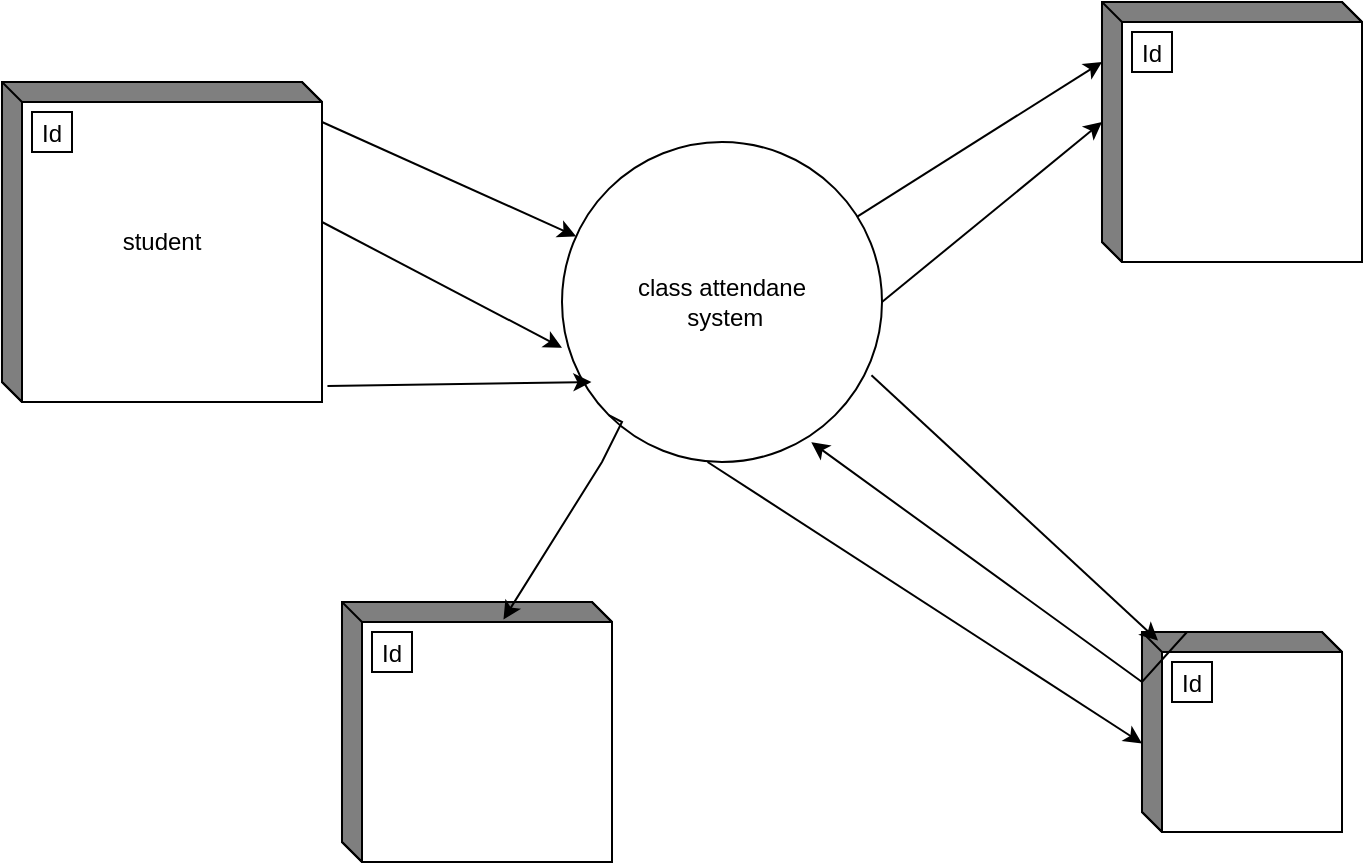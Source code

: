<mxfile version="24.7.8" pages="5">
  <diagram name="Page-1" id="pJBkoXdTFOhtH16p74Ev">
    <mxGraphModel dx="794" dy="412" grid="1" gridSize="10" guides="1" tooltips="1" connect="1" arrows="1" fold="1" page="1" pageScale="1" pageWidth="850" pageHeight="1100" math="0" shadow="0">
      <root>
        <mxCell id="0" />
        <mxCell id="1" parent="0" />
        <mxCell id="c3v0vQIYO7hox_8xZRQQ-1" value="student" style="html=1;dashed=0;whiteSpace=wrap;shape=mxgraph.dfd.externalEntity" vertex="1" parent="1">
          <mxGeometry x="30" y="130" width="160" height="160" as="geometry" />
        </mxCell>
        <mxCell id="c3v0vQIYO7hox_8xZRQQ-2" value="Id" style="autosize=1;part=1;resizable=0;strokeColor=inherit;fillColor=inherit;gradientColor=inherit;" vertex="1" parent="c3v0vQIYO7hox_8xZRQQ-1">
          <mxGeometry width="20" height="20" relative="1" as="geometry">
            <mxPoint x="15" y="15" as="offset" />
          </mxGeometry>
        </mxCell>
        <mxCell id="c3v0vQIYO7hox_8xZRQQ-3" value="" style="html=1;dashed=0;whiteSpace=wrap;shape=mxgraph.dfd.externalEntity" vertex="1" parent="1">
          <mxGeometry x="580" y="90" width="130" height="130" as="geometry" />
        </mxCell>
        <mxCell id="c3v0vQIYO7hox_8xZRQQ-4" value="Id" style="autosize=1;part=1;resizable=0;strokeColor=inherit;fillColor=inherit;gradientColor=inherit;" vertex="1" parent="c3v0vQIYO7hox_8xZRQQ-3">
          <mxGeometry width="20" height="20" relative="1" as="geometry">
            <mxPoint x="15" y="15" as="offset" />
          </mxGeometry>
        </mxCell>
        <mxCell id="c3v0vQIYO7hox_8xZRQQ-5" value="" style="html=1;dashed=0;whiteSpace=wrap;shape=mxgraph.dfd.externalEntity" vertex="1" parent="1">
          <mxGeometry x="200" y="390" width="135" height="130" as="geometry" />
        </mxCell>
        <mxCell id="c3v0vQIYO7hox_8xZRQQ-6" value="Id" style="autosize=1;part=1;resizable=0;strokeColor=inherit;fillColor=inherit;gradientColor=inherit;" vertex="1" parent="c3v0vQIYO7hox_8xZRQQ-5">
          <mxGeometry width="20" height="20" relative="1" as="geometry">
            <mxPoint x="15" y="15" as="offset" />
          </mxGeometry>
        </mxCell>
        <mxCell id="c3v0vQIYO7hox_8xZRQQ-7" value="class attendane&lt;div&gt;&amp;nbsp;system&lt;/div&gt;" style="shape=ellipse;html=1;dashed=0;whiteSpace=wrap;aspect=fixed;perimeter=ellipsePerimeter;" vertex="1" parent="1">
          <mxGeometry x="310" y="160" width="160" height="160" as="geometry" />
        </mxCell>
        <mxCell id="c3v0vQIYO7hox_8xZRQQ-9" value="" style="edgeStyle=none;orthogonalLoop=1;jettySize=auto;html=1;rounded=0;" edge="1" parent="1" target="c3v0vQIYO7hox_8xZRQQ-7">
          <mxGeometry width="100" relative="1" as="geometry">
            <mxPoint x="190" y="150" as="sourcePoint" />
            <mxPoint x="317.6" y="189.28" as="targetPoint" />
          </mxGeometry>
        </mxCell>
        <mxCell id="c3v0vQIYO7hox_8xZRQQ-11" value="" style="edgeStyle=none;orthogonalLoop=1;jettySize=auto;html=1;rounded=0;entryX=0;entryY=0.643;entryDx=0;entryDy=0;entryPerimeter=0;" edge="1" parent="1" target="c3v0vQIYO7hox_8xZRQQ-7">
          <mxGeometry width="100" relative="1" as="geometry">
            <mxPoint x="190" y="200" as="sourcePoint" />
            <mxPoint x="290" y="200" as="targetPoint" />
          </mxGeometry>
        </mxCell>
        <mxCell id="c3v0vQIYO7hox_8xZRQQ-23" value="" style="endArrow=classic;html=1;rounded=0;entryX=0;entryY=0;entryDx=0;entryDy=30;entryPerimeter=0;" edge="1" parent="1" source="c3v0vQIYO7hox_8xZRQQ-7" target="c3v0vQIYO7hox_8xZRQQ-3">
          <mxGeometry width="50" height="50" relative="1" as="geometry">
            <mxPoint x="490" y="190" as="sourcePoint" />
            <mxPoint x="540" y="140" as="targetPoint" />
          </mxGeometry>
        </mxCell>
        <mxCell id="c3v0vQIYO7hox_8xZRQQ-27" value="" style="edgeStyle=none;orthogonalLoop=1;jettySize=auto;html=1;rounded=0;exitX=1.017;exitY=0.95;exitDx=0;exitDy=0;exitPerimeter=0;entryX=0.092;entryY=0.75;entryDx=0;entryDy=0;entryPerimeter=0;" edge="1" parent="1" source="c3v0vQIYO7hox_8xZRQQ-1" target="c3v0vQIYO7hox_8xZRQQ-7">
          <mxGeometry width="100" relative="1" as="geometry">
            <mxPoint x="250" y="280" as="sourcePoint" />
            <mxPoint x="300" y="290" as="targetPoint" />
            <Array as="points" />
          </mxGeometry>
        </mxCell>
        <mxCell id="c3v0vQIYO7hox_8xZRQQ-28" value="" style="edgeStyle=none;orthogonalLoop=1;jettySize=auto;html=1;rounded=0;entryX=0.598;entryY=0.067;entryDx=0;entryDy=0;entryPerimeter=0;exitX=0;exitY=1;exitDx=0;exitDy=0;" edge="1" parent="1" source="c3v0vQIYO7hox_8xZRQQ-7" target="c3v0vQIYO7hox_8xZRQQ-5">
          <mxGeometry width="100" relative="1" as="geometry">
            <mxPoint x="320" y="320" as="sourcePoint" />
            <mxPoint x="335" y="380" as="targetPoint" />
            <Array as="points">
              <mxPoint x="340" y="300" />
              <mxPoint x="330" y="320" />
            </Array>
          </mxGeometry>
        </mxCell>
        <mxCell id="c3v0vQIYO7hox_8xZRQQ-33" style="edgeStyle=orthogonalEdgeStyle;rounded=0;orthogonalLoop=1;jettySize=auto;html=1;exitX=0;exitY=0;exitDx=0;exitDy=45;exitPerimeter=0;entryX=0;entryY=0;entryDx=0;entryDy=45;entryPerimeter=0;" edge="1" parent="1" source="c3v0vQIYO7hox_8xZRQQ-29" target="c3v0vQIYO7hox_8xZRQQ-29">
          <mxGeometry relative="1" as="geometry">
            <mxPoint x="570" y="460" as="targetPoint" />
          </mxGeometry>
        </mxCell>
        <mxCell id="c3v0vQIYO7hox_8xZRQQ-29" value="" style="html=1;dashed=0;whiteSpace=wrap;shape=mxgraph.dfd.externalEntity" vertex="1" parent="1">
          <mxGeometry x="600" y="405" width="100" height="100" as="geometry" />
        </mxCell>
        <mxCell id="c3v0vQIYO7hox_8xZRQQ-30" value="Id" style="autosize=1;part=1;resizable=0;strokeColor=inherit;fillColor=inherit;gradientColor=inherit;" vertex="1" parent="c3v0vQIYO7hox_8xZRQQ-29">
          <mxGeometry width="20" height="20" relative="1" as="geometry">
            <mxPoint x="15" y="15" as="offset" />
          </mxGeometry>
        </mxCell>
        <mxCell id="c3v0vQIYO7hox_8xZRQQ-31" value="" style="edgeStyle=none;orthogonalLoop=1;jettySize=auto;html=1;rounded=0;entryX=0;entryY=0.557;entryDx=0;entryDy=0;entryPerimeter=0;exitX=0.563;exitY=1;exitDx=0;exitDy=0;exitPerimeter=0;" edge="1" parent="1" target="c3v0vQIYO7hox_8xZRQQ-29">
          <mxGeometry width="100" relative="1" as="geometry">
            <mxPoint x="382.78" y="320" as="sourcePoint" />
            <mxPoint x="580" y="435.3" as="targetPoint" />
            <Array as="points" />
          </mxGeometry>
        </mxCell>
        <mxCell id="c3v0vQIYO7hox_8xZRQQ-32" value="" style="edgeStyle=none;orthogonalLoop=1;jettySize=auto;html=1;rounded=0;exitX=0;exitY=0;exitDx=22.5;exitDy=0;exitPerimeter=0;entryX=0.779;entryY=0.938;entryDx=0;entryDy=0;entryPerimeter=0;" edge="1" parent="1" source="c3v0vQIYO7hox_8xZRQQ-29" target="c3v0vQIYO7hox_8xZRQQ-7">
          <mxGeometry width="100" relative="1" as="geometry">
            <mxPoint x="480" y="310" as="sourcePoint" />
            <mxPoint x="450" y="300" as="targetPoint" />
            <Array as="points">
              <mxPoint x="600" y="430" />
            </Array>
          </mxGeometry>
        </mxCell>
        <mxCell id="c3v0vQIYO7hox_8xZRQQ-34" value="" style="edgeStyle=none;orthogonalLoop=1;jettySize=auto;html=1;rounded=0;entryX=0.08;entryY=0.043;entryDx=0;entryDy=0;entryPerimeter=0;exitX=0.967;exitY=0.729;exitDx=0;exitDy=0;exitPerimeter=0;" edge="1" parent="1" source="c3v0vQIYO7hox_8xZRQQ-7" target="c3v0vQIYO7hox_8xZRQQ-29">
          <mxGeometry width="100" relative="1" as="geometry">
            <mxPoint x="450" y="300" as="sourcePoint" />
            <mxPoint x="610" y="390" as="targetPoint" />
            <Array as="points" />
          </mxGeometry>
        </mxCell>
        <mxCell id="c3v0vQIYO7hox_8xZRQQ-35" value="" style="edgeStyle=none;orthogonalLoop=1;jettySize=auto;html=1;rounded=0;entryX=0;entryY=0;entryDx=0;entryDy=60;entryPerimeter=0;exitX=1;exitY=0.5;exitDx=0;exitDy=0;" edge="1" parent="1" source="c3v0vQIYO7hox_8xZRQQ-7" target="c3v0vQIYO7hox_8xZRQQ-3">
          <mxGeometry width="100" relative="1" as="geometry">
            <mxPoint x="460" y="240" as="sourcePoint" />
            <mxPoint x="560" y="240" as="targetPoint" />
            <Array as="points" />
          </mxGeometry>
        </mxCell>
      </root>
    </mxGraphModel>
  </diagram>
  <diagram id="n6_ZS1T8sTxES8BpvvKo" name="Page-2">
    <mxGraphModel dx="780" dy="496" grid="1" gridSize="10" guides="1" tooltips="1" connect="1" arrows="1" fold="1" page="1" pageScale="1" pageWidth="850" pageHeight="1100" math="0" shadow="0">
      <root>
        <mxCell id="0" />
        <mxCell id="1" parent="0" />
        <mxCell id="u86Ji7la5Kk1OratZrSF-1" value="3&lt;div&gt;record&amp;nbsp;&lt;/div&gt;&lt;div&gt;attendance&lt;/div&gt;" style="shape=ellipse;html=1;dashed=0;whiteSpace=wrap;aspect=fixed;perimeter=ellipsePerimeter;" parent="1" vertex="1">
          <mxGeometry x="100" y="390" width="90" height="90" as="geometry" />
        </mxCell>
        <mxCell id="u86Ji7la5Kk1OratZrSF-2" value="&amp;nbsp;1&lt;div&gt;login&amp;nbsp;&lt;/div&gt;" style="shape=ellipse;html=1;dashed=0;whiteSpace=wrap;perimeter=ellipsePerimeter;" parent="1" vertex="1">
          <mxGeometry x="200" y="80" width="90" height="90" as="geometry" />
        </mxCell>
        <mxCell id="u86Ji7la5Kk1OratZrSF-3" value="student" style="html=1;dashed=0;whiteSpace=wrap;shape=mxgraph.dfd.externalEntity" parent="1" vertex="1">
          <mxGeometry x="50" y="225" width="100" height="100" as="geometry" />
        </mxCell>
        <mxCell id="u86Ji7la5Kk1OratZrSF-4" value="Id" style="autosize=1;part=1;resizable=0;strokeColor=inherit;fillColor=inherit;gradientColor=inherit;" parent="u86Ji7la5Kk1OratZrSF-3" vertex="1">
          <mxGeometry width="20" height="20" relative="1" as="geometry">
            <mxPoint x="15" y="15" as="offset" />
          </mxGeometry>
        </mxCell>
        <mxCell id="47HcP8YPh1yr-goLj9kA-14" value="" style="edgeStyle=none;orthogonalLoop=1;jettySize=auto;html=1;rounded=0;entryX=0.222;entryY=0.922;entryDx=0;entryDy=0;entryPerimeter=0;" edge="1" parent="u86Ji7la5Kk1OratZrSF-3">
          <mxGeometry width="100" relative="1" as="geometry">
            <mxPoint x="60" y="0.53" as="sourcePoint" />
            <mxPoint x="159.98" y="-90.0" as="targetPoint" />
            <Array as="points" />
          </mxGeometry>
        </mxCell>
        <mxCell id="u86Ji7la5Kk1OratZrSF-5" value="2&lt;div&gt;submit assigment&lt;/div&gt;" style="shape=ellipse;html=1;dashed=0;whiteSpace=wrap;perimeter=ellipsePerimeter;" parent="1" vertex="1">
          <mxGeometry x="290" y="190" width="90" height="90" as="geometry" />
        </mxCell>
        <mxCell id="u86Ji7la5Kk1OratZrSF-6" value="lecturer" style="html=1;dashed=0;whiteSpace=wrap;shape=mxgraph.dfd.externalEntity" parent="1" vertex="1">
          <mxGeometry x="585" y="115" width="100" height="100" as="geometry" />
        </mxCell>
        <mxCell id="u86Ji7la5Kk1OratZrSF-7" value="Id" style="autosize=1;part=1;resizable=0;strokeColor=inherit;fillColor=inherit;gradientColor=inherit;" parent="u86Ji7la5Kk1OratZrSF-6" vertex="1">
          <mxGeometry width="20" height="20" relative="1" as="geometry">
            <mxPoint x="15" y="15" as="offset" />
          </mxGeometry>
        </mxCell>
        <mxCell id="u86Ji7la5Kk1OratZrSF-8" value="4&lt;div&gt;view&amp;nbsp;&lt;/div&gt;&lt;div&gt;submitted&lt;/div&gt;&lt;div&gt;&lt;br&gt;&lt;/div&gt;" style="shape=ellipse;html=1;dashed=0;whiteSpace=wrap;aspect=fixed;perimeter=ellipsePerimeter;" parent="1" vertex="1">
          <mxGeometry x="440" y="240" width="90" height="90" as="geometry" />
        </mxCell>
        <mxCell id="u86Ji7la5Kk1OratZrSF-9" value="&lt;div&gt;5&lt;/div&gt;&lt;div&gt;verify&lt;/div&gt;&lt;div&gt;attendance&lt;/div&gt;" style="shape=ellipse;html=1;dashed=0;whiteSpace=wrap;perimeter=ellipsePerimeter;" parent="1" vertex="1">
          <mxGeometry x="240" y="470" width="80" height="65" as="geometry" />
        </mxCell>
        <mxCell id="u86Ji7la5Kk1OratZrSF-10" value="6&lt;div&gt;general&lt;/div&gt;&lt;div&gt;deadline&lt;/div&gt;" style="shape=ellipse;html=1;dashed=0;whiteSpace=wrap;aspect=fixed;perimeter=ellipsePerimeter;" parent="1" vertex="1">
          <mxGeometry x="560" y="240" width="70" height="70" as="geometry" />
        </mxCell>
        <mxCell id="u86Ji7la5Kk1OratZrSF-11" value="7&lt;div&gt;view attendance&lt;/div&gt;" style="shape=ellipse;html=1;dashed=0;whiteSpace=wrap;aspect=fixed;perimeter=ellipsePerimeter;" parent="1" vertex="1">
          <mxGeometry x="220" y="280" width="80" height="80" as="geometry" />
        </mxCell>
        <mxCell id="u86Ji7la5Kk1OratZrSF-12" value="administrator" style="html=1;dashed=0;whiteSpace=wrap;shape=mxgraph.dfd.externalEntity" parent="1" vertex="1">
          <mxGeometry x="600" y="550" width="100" height="100" as="geometry" />
        </mxCell>
        <mxCell id="u86Ji7la5Kk1OratZrSF-13" value="Id" style="autosize=1;part=1;resizable=0;strokeColor=inherit;fillColor=inherit;gradientColor=inherit;" parent="u86Ji7la5Kk1OratZrSF-12" vertex="1">
          <mxGeometry width="20" height="20" relative="1" as="geometry">
            <mxPoint x="15" y="15" as="offset" />
          </mxGeometry>
        </mxCell>
        <mxCell id="u86Ji7la5Kk1OratZrSF-14" value="9&lt;div&gt;managing accounts for students and lecturer&lt;/div&gt;" style="shape=ellipse;html=1;dashed=0;whiteSpace=wrap;aspect=fixed;perimeter=ellipsePerimeter;" parent="1" vertex="1">
          <mxGeometry x="330" y="520" width="110" height="110" as="geometry" />
        </mxCell>
        <mxCell id="u86Ji7la5Kk1OratZrSF-15" value="8&lt;div&gt;generate reports&lt;/div&gt;" style="shape=ellipse;html=1;dashed=0;whiteSpace=wrap;perimeter=ellipsePerimeter;" parent="1" vertex="1">
          <mxGeometry x="560" y="370" width="130" height="90" as="geometry" />
        </mxCell>
        <mxCell id="47HcP8YPh1yr-goLj9kA-1" value="" style="edgeStyle=none;orthogonalLoop=1;jettySize=auto;html=1;rounded=0;exitX=0.52;exitY=-0.023;exitDx=0;exitDy=0;exitPerimeter=0;" edge="1" parent="1" source="u86Ji7la5Kk1OratZrSF-12">
          <mxGeometry width="100" relative="1" as="geometry">
            <mxPoint x="647.3" y="534.3" as="sourcePoint" />
            <mxPoint x="640" y="460" as="targetPoint" />
            <Array as="points">
              <mxPoint x="640" y="460" />
            </Array>
          </mxGeometry>
        </mxCell>
        <mxCell id="47HcP8YPh1yr-goLj9kA-2" value="" style="edgeStyle=none;orthogonalLoop=1;jettySize=auto;html=1;rounded=0;entryX=0;entryY=0.523;entryDx=0;entryDy=0;entryPerimeter=0;exitX=1;exitY=0.5;exitDx=0;exitDy=0;" edge="1" parent="1" source="u86Ji7la5Kk1OratZrSF-14" target="u86Ji7la5Kk1OratZrSF-12">
          <mxGeometry width="100" relative="1" as="geometry">
            <mxPoint x="400" y="550" as="sourcePoint" />
            <mxPoint x="500" y="550" as="targetPoint" />
            <Array as="points" />
          </mxGeometry>
        </mxCell>
        <mxCell id="47HcP8YPh1yr-goLj9kA-3" value="" style="edgeStyle=none;orthogonalLoop=1;jettySize=auto;html=1;rounded=0;exitX=0;exitY=0;exitDx=77.5;exitDy=100;exitPerimeter=0;" edge="1" parent="1" source="u86Ji7la5Kk1OratZrSF-3" target="u86Ji7la5Kk1OratZrSF-1">
          <mxGeometry width="100" relative="1" as="geometry">
            <mxPoint x="120" y="370" as="sourcePoint" />
            <mxPoint x="220" y="370" as="targetPoint" />
            <Array as="points" />
          </mxGeometry>
        </mxCell>
        <mxCell id="47HcP8YPh1yr-goLj9kA-4" value="1&amp;nbsp; &amp;nbsp; &amp;nbsp; &amp;nbsp;attendance&amp;nbsp;&lt;div&gt;&amp;nbsp; &amp;nbsp; &amp;nbsp; &amp;nbsp; &amp;nbsp;details&lt;/div&gt;" style="html=1;dashed=0;whiteSpace=wrap;shape=mxgraph.dfd.dataStoreID;align=left;spacingLeft=3;points=[[0,0],[0.5,0],[1,0],[0,0.5],[1,0.5],[0,1],[0.5,1],[1,1]];" vertex="1" parent="1">
          <mxGeometry x="400" y="380" width="100" height="30" as="geometry" />
        </mxCell>
        <mxCell id="47HcP8YPh1yr-goLj9kA-5" value="" style="edgeStyle=none;orthogonalLoop=1;jettySize=auto;html=1;rounded=0;entryX=0;entryY=0.5;entryDx=0;entryDy=0;exitX=1;exitY=0.5;exitDx=0;exitDy=0;" edge="1" parent="1" source="u86Ji7la5Kk1OratZrSF-1" target="u86Ji7la5Kk1OratZrSF-9">
          <mxGeometry width="100" relative="1" as="geometry">
            <mxPoint x="160" y="430" as="sourcePoint" />
            <mxPoint x="260" y="430" as="targetPoint" />
            <Array as="points" />
          </mxGeometry>
        </mxCell>
        <mxCell id="47HcP8YPh1yr-goLj9kA-6" value="" style="edgeStyle=none;orthogonalLoop=1;jettySize=auto;html=1;rounded=0;entryX=0.971;entryY=0.631;entryDx=0;entryDy=0;entryPerimeter=0;exitX=0.263;exitY=1.033;exitDx=0;exitDy=0;exitPerimeter=0;" edge="1" parent="1" source="47HcP8YPh1yr-goLj9kA-4" target="u86Ji7la5Kk1OratZrSF-9">
          <mxGeometry width="100" relative="1" as="geometry">
            <mxPoint x="310" y="410" as="sourcePoint" />
            <mxPoint x="410" y="410" as="targetPoint" />
            <Array as="points" />
          </mxGeometry>
        </mxCell>
        <mxCell id="47HcP8YPh1yr-goLj9kA-7" value="" style="edgeStyle=none;orthogonalLoop=1;jettySize=auto;html=1;rounded=0;entryX=1;entryY=0.5;entryDx=0;entryDy=0;exitX=0.363;exitY=0.078;exitDx=0;exitDy=0;exitPerimeter=0;" edge="1" parent="1" source="47HcP8YPh1yr-goLj9kA-4" target="u86Ji7la5Kk1OratZrSF-11">
          <mxGeometry width="100" relative="1" as="geometry">
            <mxPoint x="400" y="370" as="sourcePoint" />
            <mxPoint x="440" y="370" as="targetPoint" />
            <Array as="points" />
          </mxGeometry>
        </mxCell>
        <mxCell id="47HcP8YPh1yr-goLj9kA-8" value="" style="edgeStyle=none;orthogonalLoop=1;jettySize=auto;html=1;rounded=0;exitX=0.985;exitY=0.389;exitDx=0;exitDy=0;exitPerimeter=0;entryX=0;entryY=0.5;entryDx=0;entryDy=0;" edge="1" parent="1" source="u86Ji7la5Kk1OratZrSF-1" target="47HcP8YPh1yr-goLj9kA-4">
          <mxGeometry width="100" relative="1" as="geometry">
            <mxPoint x="270" y="380" as="sourcePoint" />
            <mxPoint x="370" y="380" as="targetPoint" />
            <Array as="points" />
          </mxGeometry>
        </mxCell>
        <mxCell id="47HcP8YPh1yr-goLj9kA-9" value="" style="edgeStyle=none;orthogonalLoop=1;jettySize=auto;html=1;rounded=0;exitX=0;exitY=0.5;exitDx=0;exitDy=0;" edge="1" parent="1" source="u86Ji7la5Kk1OratZrSF-11">
          <mxGeometry width="100" relative="1" as="geometry">
            <mxPoint x="210" y="300" as="sourcePoint" />
            <mxPoint x="150" y="270" as="targetPoint" />
            <Array as="points">
              <mxPoint x="150" y="270" />
            </Array>
          </mxGeometry>
        </mxCell>
        <mxCell id="47HcP8YPh1yr-goLj9kA-10" value="administrator" style="html=1;dashed=0;whiteSpace=wrap;shape=mxgraph.dfd.externalEntity" vertex="1" parent="1">
          <mxGeometry x="30" y="50" width="100" height="100" as="geometry" />
        </mxCell>
        <mxCell id="47HcP8YPh1yr-goLj9kA-11" value="Id" style="autosize=1;part=1;resizable=0;strokeColor=inherit;fillColor=inherit;gradientColor=inherit;" vertex="1" parent="47HcP8YPh1yr-goLj9kA-10">
          <mxGeometry width="20" height="20" relative="1" as="geometry">
            <mxPoint x="15" y="15" as="offset" />
          </mxGeometry>
        </mxCell>
        <mxCell id="47HcP8YPh1yr-goLj9kA-12" value="" style="edgeStyle=none;orthogonalLoop=1;jettySize=auto;html=1;rounded=0;entryX=0.015;entryY=0.581;entryDx=0;entryDy=0;entryPerimeter=0;exitX=0;exitY=0;exitDx=100;exitDy=55;exitPerimeter=0;" edge="1" parent="1" source="47HcP8YPh1yr-goLj9kA-10" target="u86Ji7la5Kk1OratZrSF-2">
          <mxGeometry width="100" relative="1" as="geometry">
            <mxPoint x="90" y="120" as="sourcePoint" />
            <mxPoint x="190" y="120" as="targetPoint" />
            <Array as="points" />
          </mxGeometry>
        </mxCell>
        <mxCell id="47HcP8YPh1yr-goLj9kA-16" value="" style="edgeStyle=none;orthogonalLoop=1;jettySize=auto;html=1;rounded=0;entryX=0.963;entryY=0.33;entryDx=0;entryDy=0;entryPerimeter=0;exitX=-0.007;exitY=0.083;exitDx=0;exitDy=0;exitPerimeter=0;" edge="1" parent="1" source="u86Ji7la5Kk1OratZrSF-6" target="u86Ji7la5Kk1OratZrSF-2">
          <mxGeometry width="100" relative="1" as="geometry">
            <mxPoint x="480" y="30" as="sourcePoint" />
            <mxPoint x="580" y="30" as="targetPoint" />
            <Array as="points" />
          </mxGeometry>
        </mxCell>
        <mxCell id="47HcP8YPh1yr-goLj9kA-19" value="10&lt;div&gt;manage&lt;/div&gt;&lt;div&gt;accounts&lt;/div&gt;" style="shape=ellipse;html=1;dashed=0;whiteSpace=wrap;aspect=fixed;perimeter=ellipsePerimeter;" vertex="1" parent="1">
          <mxGeometry x="290" width="80" height="80" as="geometry" />
        </mxCell>
        <mxCell id="47HcP8YPh1yr-goLj9kA-20" value="" style="edgeStyle=none;orthogonalLoop=1;jettySize=auto;html=1;rounded=0;exitX=1;exitY=0;exitDx=0;exitDy=0;" edge="1" parent="1" source="u86Ji7la5Kk1OratZrSF-8">
          <mxGeometry width="100" relative="1" as="geometry">
            <mxPoint x="500" y="220" as="sourcePoint" />
            <mxPoint x="585" y="200" as="targetPoint" />
            <Array as="points" />
          </mxGeometry>
        </mxCell>
        <mxCell id="47HcP8YPh1yr-goLj9kA-21" value="" style="edgeStyle=none;orthogonalLoop=1;jettySize=auto;html=1;rounded=0;entryX=0;entryY=0.5;entryDx=0;entryDy=0;exitX=0;exitY=0;exitDx=100;exitDy=32.5;exitPerimeter=0;" edge="1" parent="1" source="u86Ji7la5Kk1OratZrSF-3" target="u86Ji7la5Kk1OratZrSF-5">
          <mxGeometry width="100" relative="1" as="geometry">
            <mxPoint x="160" y="250" as="sourcePoint" />
            <mxPoint x="240" y="250" as="targetPoint" />
            <Array as="points" />
          </mxGeometry>
        </mxCell>
        <mxCell id="47HcP8YPh1yr-goLj9kA-22" value="2&amp;nbsp; &amp;nbsp; &amp;nbsp; assigments" style="html=1;dashed=0;whiteSpace=wrap;shape=mxgraph.dfd.dataStoreID;align=left;spacingLeft=3;points=[[0,0],[0.5,0],[1,0],[0,0.5],[1,0.5],[0,1],[0.5,1],[1,1]];" vertex="1" parent="1">
          <mxGeometry x="380" y="150" width="100" height="30" as="geometry" />
        </mxCell>
        <mxCell id="47HcP8YPh1yr-goLj9kA-23" value="" style="edgeStyle=none;orthogonalLoop=1;jettySize=auto;html=1;rounded=0;entryX=-0.01;entryY=0.611;entryDx=0;entryDy=0;entryPerimeter=0;exitX=1;exitY=0.5;exitDx=0;exitDy=0;" edge="1" parent="1" source="47HcP8YPh1yr-goLj9kA-4" target="u86Ji7la5Kk1OratZrSF-15">
          <mxGeometry width="100" relative="1" as="geometry">
            <mxPoint x="470" y="390" as="sourcePoint" />
            <mxPoint x="570" y="390" as="targetPoint" />
            <Array as="points" />
          </mxGeometry>
        </mxCell>
        <mxCell id="47HcP8YPh1yr-goLj9kA-24" value="" style="edgeStyle=none;orthogonalLoop=1;jettySize=auto;html=1;rounded=0;entryX=0.5;entryY=0;entryDx=0;entryDy=0;exitX=0.64;exitY=1.056;exitDx=0;exitDy=0;exitPerimeter=0;" edge="1" parent="1" source="47HcP8YPh1yr-goLj9kA-22" target="u86Ji7la5Kk1OratZrSF-8">
          <mxGeometry width="100" relative="1" as="geometry">
            <mxPoint x="400" y="200" as="sourcePoint" />
            <mxPoint x="500" y="200" as="targetPoint" />
            <Array as="points" />
          </mxGeometry>
        </mxCell>
        <mxCell id="47HcP8YPh1yr-goLj9kA-25" value="" style="edgeStyle=none;orthogonalLoop=1;jettySize=auto;html=1;rounded=0;entryX=0.5;entryY=1;entryDx=0;entryDy=0;exitX=0.97;exitY=0.27;exitDx=0;exitDy=0;exitPerimeter=0;" edge="1" parent="1" source="u86Ji7la5Kk1OratZrSF-5" target="47HcP8YPh1yr-goLj9kA-22">
          <mxGeometry width="100" relative="1" as="geometry">
            <mxPoint x="330" y="210" as="sourcePoint" />
            <mxPoint x="430" y="210" as="targetPoint" />
            <Array as="points" />
          </mxGeometry>
        </mxCell>
        <mxCell id="47HcP8YPh1yr-goLj9kA-26" value="" style="edgeStyle=none;orthogonalLoop=1;jettySize=auto;html=1;rounded=0;entryX=0;entryY=0;entryDx=100;entryDy=32.5;entryPerimeter=0;exitX=0;exitY=0;exitDx=0;exitDy=0;" edge="1" parent="1" source="47HcP8YPh1yr-goLj9kA-19" target="47HcP8YPh1yr-goLj9kA-10">
          <mxGeometry width="100" relative="1" as="geometry">
            <mxPoint x="200" y="30" as="sourcePoint" />
            <mxPoint x="250" y="39.5" as="targetPoint" />
            <Array as="points" />
          </mxGeometry>
        </mxCell>
      </root>
    </mxGraphModel>
  </diagram>
  <diagram id="BBY4c2aTqnzAgDoL14Xo" name="Page-3">
    <mxGraphModel dx="780" dy="496" grid="1" gridSize="10" guides="1" tooltips="1" connect="1" arrows="1" fold="1" page="1" pageScale="1" pageWidth="850" pageHeight="1100" math="0" shadow="0">
      <root>
        <mxCell id="0" />
        <mxCell id="1" parent="0" />
        <mxCell id="1POEICPejHwcS0ukZ-I3-1" value="HOD" style="shape=umlActor;verticalLabelPosition=bottom;verticalAlign=top;html=1;" vertex="1" parent="1">
          <mxGeometry x="590" y="300" width="30" height="60" as="geometry" />
        </mxCell>
        <mxCell id="1POEICPejHwcS0ukZ-I3-2" value="university admin" style="shape=umlActor;verticalLabelPosition=bottom;verticalAlign=top;html=1;" vertex="1" parent="1">
          <mxGeometry x="560" y="110" width="30" height="60" as="geometry" />
        </mxCell>
        <mxCell id="1POEICPejHwcS0ukZ-I3-6" value="Use Case" style="ellipse;whiteSpace=wrap;html=1;" vertex="1" parent="1">
          <mxGeometry x="280" y="20" width="140" height="70" as="geometry" />
        </mxCell>
        <mxCell id="1POEICPejHwcS0ukZ-I3-8" value="Use Case" style="ellipse;whiteSpace=wrap;html=1;" vertex="1" parent="1">
          <mxGeometry x="285" y="105" width="140" height="70" as="geometry" />
        </mxCell>
        <mxCell id="1POEICPejHwcS0ukZ-I3-9" value="lecturer" style="shape=umlActor;verticalLabelPosition=bottom;verticalAlign=top;html=1;" vertex="1" parent="1">
          <mxGeometry x="190" y="420" width="30" height="60" as="geometry" />
        </mxCell>
        <mxCell id="1POEICPejHwcS0ukZ-I3-11" value="submit appeals" style="ellipse;whiteSpace=wrap;html=1;" vertex="1" parent="1">
          <mxGeometry x="290" y="200" width="140" height="70" as="geometry" />
        </mxCell>
        <mxCell id="1POEICPejHwcS0ukZ-I3-15" value="student" style="shape=umlActor;verticalLabelPosition=bottom;verticalAlign=top;html=1;" vertex="1" parent="1">
          <mxGeometry x="140" y="70" width="30" height="60" as="geometry" />
        </mxCell>
        <mxCell id="1POEICPejHwcS0ukZ-I3-16" value="Use Case" style="ellipse;whiteSpace=wrap;html=1;" vertex="1" parent="1">
          <mxGeometry x="320" y="360" width="140" height="70" as="geometry" />
        </mxCell>
        <mxCell id="1POEICPejHwcS0ukZ-I3-17" value="Use Case" style="ellipse;whiteSpace=wrap;html=1;" vertex="1" parent="1">
          <mxGeometry x="330" y="460" width="140" height="70" as="geometry" />
        </mxCell>
        <mxCell id="1POEICPejHwcS0ukZ-I3-18" value="Use Case" style="ellipse;whiteSpace=wrap;html=1;" vertex="1" parent="1">
          <mxGeometry x="330" y="560" width="140" height="70" as="geometry" />
        </mxCell>
      </root>
    </mxGraphModel>
  </diagram>
  <diagram id="-cr73gpPrsghdMQXLQyf" name="Page-4">
    <mxGraphModel dx="1056" dy="1611" grid="1" gridSize="10" guides="1" tooltips="1" connect="1" arrows="1" fold="1" page="1" pageScale="1" pageWidth="850" pageHeight="1100" math="0" shadow="0">
      <root>
        <mxCell id="0" />
        <mxCell id="1" parent="0" />
        <mxCell id="NcK6QU7o710CKQdL15j6-3" value="transaction" style="ellipse;whiteSpace=wrap;html=1;" vertex="1" parent="1">
          <mxGeometry x="270" y="-880" width="140" height="40" as="geometry" />
        </mxCell>
        <mxCell id="NcK6QU7o710CKQdL15j6-4" value="transfer" style="ellipse;whiteSpace=wrap;html=1;" vertex="1" parent="1">
          <mxGeometry x="270" y="-930" width="140" height="40" as="geometry" />
        </mxCell>
        <mxCell id="NcK6QU7o710CKQdL15j6-5" value="add account" style="ellipse;whiteSpace=wrap;html=1;" vertex="1" parent="1">
          <mxGeometry x="270" y="-1040" width="140" height="40" as="geometry" />
        </mxCell>
        <mxCell id="NcK6QU7o710CKQdL15j6-6" value="Credit" style="ellipse;whiteSpace=wrap;html=1;" vertex="1" parent="1">
          <mxGeometry x="210" y="-810" width="110" height="40" as="geometry" />
        </mxCell>
        <mxCell id="NcK6QU7o710CKQdL15j6-7" value="check balance" style="ellipse;whiteSpace=wrap;html=1;" vertex="1" parent="1">
          <mxGeometry x="270" y="-990" width="140" height="40" as="geometry" />
        </mxCell>
        <mxCell id="NcK6QU7o710CKQdL15j6-8" style="edgeStyle=orthogonalEdgeStyle;rounded=0;orthogonalLoop=1;jettySize=auto;html=1;exitX=0.5;exitY=1;exitDx=0;exitDy=0;" edge="1" parent="1" source="NcK6QU7o710CKQdL15j6-7" target="NcK6QU7o710CKQdL15j6-7">
          <mxGeometry relative="1" as="geometry" />
        </mxCell>
        <mxCell id="NcK6QU7o710CKQdL15j6-12" value="update balance" style="ellipse;whiteSpace=wrap;html=1;" vertex="1" parent="1">
          <mxGeometry x="140" y="-750" width="140" height="40" as="geometry" />
        </mxCell>
        <mxCell id="NcK6QU7o710CKQdL15j6-13" value="debit" style="ellipse;whiteSpace=wrap;html=1;" vertex="1" parent="1">
          <mxGeometry x="400" y="-820" width="100" height="40" as="geometry" />
        </mxCell>
        <mxCell id="NcK6QU7o710CKQdL15j6-14" value="promotions" style="ellipse;whiteSpace=wrap;html=1;" vertex="1" parent="1">
          <mxGeometry x="400" y="-400" width="140" height="60" as="geometry" />
        </mxCell>
        <mxCell id="NcK6QU7o710CKQdL15j6-16" value="check internet" style="ellipse;whiteSpace=wrap;html=1;" vertex="1" parent="1">
          <mxGeometry x="425" y="-745" width="140" height="50" as="geometry" />
        </mxCell>
        <mxCell id="NcK6QU7o710CKQdL15j6-17" value="loan" style="ellipse;whiteSpace=wrap;html=1;" vertex="1" parent="1">
          <mxGeometry x="275" y="-710" width="140" height="50" as="geometry" />
        </mxCell>
        <mxCell id="NcK6QU7o710CKQdL15j6-18" style="edgeStyle=orthogonalEdgeStyle;rounded=0;orthogonalLoop=1;jettySize=auto;html=1;exitX=0.5;exitY=1;exitDx=0;exitDy=0;" edge="1" parent="1" source="NcK6QU7o710CKQdL15j6-13" target="NcK6QU7o710CKQdL15j6-13">
          <mxGeometry relative="1" as="geometry" />
        </mxCell>
        <mxCell id="NcK6QU7o710CKQdL15j6-20" style="edgeStyle=orthogonalEdgeStyle;rounded=0;orthogonalLoop=1;jettySize=auto;html=1;exitX=0.5;exitY=1;exitDx=0;exitDy=0;" edge="1" parent="1" source="NcK6QU7o710CKQdL15j6-6" target="NcK6QU7o710CKQdL15j6-6">
          <mxGeometry relative="1" as="geometry" />
        </mxCell>
        <mxCell id="NcK6QU7o710CKQdL15j6-75" style="edgeStyle=orthogonalEdgeStyle;rounded=0;orthogonalLoop=1;jettySize=auto;html=1;" edge="1" parent="1">
          <mxGeometry relative="1" as="geometry">
            <mxPoint x="210" y="-390" as="targetPoint" />
            <mxPoint x="220" y="-410" as="sourcePoint" />
          </mxGeometry>
        </mxCell>
        <mxCell id="NcK6QU7o710CKQdL15j6-23" value="salary" style="ellipse;whiteSpace=wrap;html=1;" vertex="1" parent="1">
          <mxGeometry x="120" y="-420" width="140" height="70" as="geometry" />
        </mxCell>
        <mxCell id="NcK6QU7o710CKQdL15j6-24" value="type of loan" style="ellipse;whiteSpace=wrap;html=1;" vertex="1" parent="1">
          <mxGeometry x="420" y="-570" width="140" height="50" as="geometry" />
        </mxCell>
        <mxCell id="NcK6QU7o710CKQdL15j6-25" value="manage loan" style="ellipse;whiteSpace=wrap;html=1;" vertex="1" parent="1">
          <mxGeometry x="260" y="-530" width="140" height="70" as="geometry" />
        </mxCell>
        <mxCell id="NcK6QU7o710CKQdL15j6-26" value="term of loan" style="ellipse;whiteSpace=wrap;html=1;" vertex="1" parent="1">
          <mxGeometry x="120" y="-600" width="140" height="50" as="geometry" />
        </mxCell>
        <mxCell id="NcK6QU7o710CKQdL15j6-27" value="approve loan" style="ellipse;whiteSpace=wrap;html=1;" vertex="1" parent="1">
          <mxGeometry x="425" y="-640" width="140" height="40" as="geometry" />
        </mxCell>
        <mxCell id="NcK6QU7o710CKQdL15j6-28" value="request loan" style="ellipse;whiteSpace=wrap;html=1;" vertex="1" parent="1">
          <mxGeometry x="130" y="-680" width="140" height="50" as="geometry" />
        </mxCell>
        <mxCell id="NcK6QU7o710CKQdL15j6-29" style="edgeStyle=orthogonalEdgeStyle;rounded=0;orthogonalLoop=1;jettySize=auto;html=1;exitX=0.5;exitY=1;exitDx=0;exitDy=0;" edge="1" parent="1" source="NcK6QU7o710CKQdL15j6-28" target="NcK6QU7o710CKQdL15j6-28">
          <mxGeometry relative="1" as="geometry" />
        </mxCell>
        <mxCell id="NcK6QU7o710CKQdL15j6-31" value="cashier" style="shape=umlActor;verticalLabelPosition=bottom;verticalAlign=top;html=1;" vertex="1" parent="1">
          <mxGeometry x="30" y="-685" width="30" height="60" as="geometry" />
        </mxCell>
        <mxCell id="NcK6QU7o710CKQdL15j6-33" value="manager" style="shape=umlActor;verticalLabelPosition=bottom;verticalAlign=top;html=1;" vertex="1" parent="1">
          <mxGeometry x="650" y="-690" width="30" height="60" as="geometry" />
        </mxCell>
        <mxCell id="NcK6QU7o710CKQdL15j6-34" value="bank" style="shape=umlActor;verticalLabelPosition=bottom;verticalAlign=top;html=1;" vertex="1" parent="1">
          <mxGeometry x="630" y="-1000" width="30" height="60" as="geometry" />
        </mxCell>
        <mxCell id="NcK6QU7o710CKQdL15j6-35" value="customer" style="shape=umlActor;verticalLabelPosition=bottom;verticalAlign=top;html=1;" vertex="1" parent="1">
          <mxGeometry x="60" y="-980" width="30" height="60" as="geometry" />
        </mxCell>
        <mxCell id="NcK6QU7o710CKQdL15j6-43" value="include" style="endArrow=open;endSize=12;dashed=1;html=1;rounded=0;entryX=0.61;entryY=-0.042;entryDx=0;entryDy=0;entryPerimeter=0;" edge="1" parent="1" source="NcK6QU7o710CKQdL15j6-25" target="NcK6QU7o710CKQdL15j6-23">
          <mxGeometry width="160" relative="1" as="geometry">
            <mxPoint x="200" y="-520" as="sourcePoint" />
            <mxPoint x="280" y="-530" as="targetPoint" />
          </mxGeometry>
        </mxCell>
        <mxCell id="NcK6QU7o710CKQdL15j6-45" value="extend" style="endArrow=block;dashed=1;endFill=0;endSize=12;html=1;rounded=0;exitX=0;exitY=0;exitDx=0;exitDy=0;" edge="1" parent="1" source="NcK6QU7o710CKQdL15j6-14" target="NcK6QU7o710CKQdL15j6-25">
          <mxGeometry width="160" relative="1" as="geometry">
            <mxPoint x="210" y="-580" as="sourcePoint" />
            <mxPoint x="370" y="-580" as="targetPoint" />
          </mxGeometry>
        </mxCell>
        <mxCell id="NcK6QU7o710CKQdL15j6-56" value="" style="edgeStyle=none;orthogonalLoop=1;jettySize=auto;html=1;rounded=0;" edge="1" parent="1">
          <mxGeometry width="100" relative="1" as="geometry">
            <mxPoint x="100" y="-970" as="sourcePoint" />
            <mxPoint x="260" y="-1020" as="targetPoint" />
            <Array as="points" />
          </mxGeometry>
        </mxCell>
        <mxCell id="NcK6QU7o710CKQdL15j6-57" value="" style="edgeStyle=none;orthogonalLoop=1;jettySize=auto;html=1;rounded=0;" edge="1" parent="1">
          <mxGeometry width="100" relative="1" as="geometry">
            <mxPoint x="120" y="-950" as="sourcePoint" />
            <mxPoint x="260" y="-970" as="targetPoint" />
            <Array as="points" />
          </mxGeometry>
        </mxCell>
        <mxCell id="NcK6QU7o710CKQdL15j6-58" value="" style="edgeStyle=none;orthogonalLoop=1;jettySize=auto;html=1;rounded=0;" edge="1" parent="1">
          <mxGeometry width="100" relative="1" as="geometry">
            <mxPoint x="110" y="-910" as="sourcePoint" />
            <mxPoint x="260" y="-860" as="targetPoint" />
            <Array as="points" />
          </mxGeometry>
        </mxCell>
        <mxCell id="NcK6QU7o710CKQdL15j6-59" value="" style="edgeStyle=none;orthogonalLoop=1;jettySize=auto;html=1;rounded=0;" edge="1" parent="1">
          <mxGeometry width="100" relative="1" as="geometry">
            <mxPoint x="120" y="-930" as="sourcePoint" />
            <mxPoint x="240" y="-910" as="targetPoint" />
            <Array as="points" />
          </mxGeometry>
        </mxCell>
        <mxCell id="NcK6QU7o710CKQdL15j6-60" value="" style="edgeStyle=none;orthogonalLoop=1;jettySize=auto;html=1;rounded=0;" edge="1" parent="1">
          <mxGeometry width="100" relative="1" as="geometry">
            <mxPoint x="600" y="-970" as="sourcePoint" />
            <mxPoint x="420" y="-1010" as="targetPoint" />
            <Array as="points" />
          </mxGeometry>
        </mxCell>
        <mxCell id="NcK6QU7o710CKQdL15j6-61" value="" style="edgeStyle=none;orthogonalLoop=1;jettySize=auto;html=1;rounded=0;" edge="1" parent="1">
          <mxGeometry width="100" relative="1" as="geometry">
            <mxPoint x="590" y="-940" as="sourcePoint" />
            <mxPoint x="425" y="-910.5" as="targetPoint" />
            <Array as="points" />
          </mxGeometry>
        </mxCell>
        <mxCell id="NcK6QU7o710CKQdL15j6-62" value="" style="edgeStyle=none;orthogonalLoop=1;jettySize=auto;html=1;rounded=0;" edge="1" parent="1">
          <mxGeometry width="100" relative="1" as="geometry">
            <mxPoint x="610" y="-900" as="sourcePoint" />
            <mxPoint x="520" y="-790" as="targetPoint" />
            <Array as="points" />
          </mxGeometry>
        </mxCell>
        <mxCell id="NcK6QU7o710CKQdL15j6-70" value="include" style="endArrow=open;endSize=12;dashed=1;html=1;rounded=0;exitX=0.024;exitY=0.708;exitDx=0;exitDy=0;exitPerimeter=0;entryX=0.388;entryY=0.058;entryDx=0;entryDy=0;entryPerimeter=0;" edge="1" parent="1" source="NcK6QU7o710CKQdL15j6-3" target="NcK6QU7o710CKQdL15j6-6">
          <mxGeometry width="160" relative="1" as="geometry">
            <mxPoint x="210" y="-780" as="sourcePoint" />
            <mxPoint x="370" y="-780" as="targetPoint" />
          </mxGeometry>
        </mxCell>
        <mxCell id="NcK6QU7o710CKQdL15j6-71" value="include" style="endArrow=open;endSize=12;dashed=1;html=1;rounded=0;exitX=0.662;exitY=1.075;exitDx=0;exitDy=0;exitPerimeter=0;" edge="1" parent="1" source="NcK6QU7o710CKQdL15j6-3" target="NcK6QU7o710CKQdL15j6-13">
          <mxGeometry width="160" relative="1" as="geometry">
            <mxPoint x="210" y="-780" as="sourcePoint" />
            <mxPoint x="370" y="-780" as="targetPoint" />
          </mxGeometry>
        </mxCell>
        <mxCell id="NcK6QU7o710CKQdL15j6-72" value="extends" style="endArrow=open;endSize=12;dashed=1;html=1;rounded=0;exitX=0.5;exitY=0;exitDx=0;exitDy=0;entryX=0.5;entryY=1;entryDx=0;entryDy=0;" edge="1" parent="1" source="NcK6QU7o710CKQdL15j6-16" target="NcK6QU7o710CKQdL15j6-13">
          <mxGeometry width="160" relative="1" as="geometry">
            <mxPoint x="290" y="-775" as="sourcePoint" />
            <mxPoint x="450" y="-780" as="targetPoint" />
          </mxGeometry>
        </mxCell>
        <mxCell id="NcK6QU7o710CKQdL15j6-74" value="extends" style="endArrow=open;endSize=12;dashed=1;html=1;rounded=0;exitX=0.295;exitY=0.033;exitDx=0;exitDy=0;exitPerimeter=0;entryX=0;entryY=0.75;entryDx=0;entryDy=0;entryPerimeter=0;" edge="1" parent="1" source="NcK6QU7o710CKQdL15j6-12" target="NcK6QU7o710CKQdL15j6-6">
          <mxGeometry width="160" relative="1" as="geometry">
            <mxPoint x="210" y="-780" as="sourcePoint" />
            <mxPoint x="370" y="-780" as="targetPoint" />
          </mxGeometry>
        </mxCell>
        <mxCell id="NcK6QU7o710CKQdL15j6-76" value="include" style="endArrow=open;endSize=12;dashed=1;html=1;rounded=0;" edge="1" parent="1">
          <mxGeometry x="-0.227" y="3" width="160" relative="1" as="geometry">
            <mxPoint x="210" y="-647.25" as="sourcePoint" />
            <mxPoint x="290" y="-672.75" as="targetPoint" />
            <mxPoint as="offset" />
          </mxGeometry>
        </mxCell>
        <mxCell id="NcK6QU7o710CKQdL15j6-77" value="extend" style="endArrow=open;endSize=12;dashed=1;html=1;rounded=0;exitX=0.274;exitY=0.075;exitDx=0;exitDy=0;exitPerimeter=0;" edge="1" parent="1" source="NcK6QU7o710CKQdL15j6-27">
          <mxGeometry width="160" relative="1" as="geometry">
            <mxPoint x="210" y="-690" as="sourcePoint" />
            <mxPoint x="410" y="-660" as="targetPoint" />
          </mxGeometry>
        </mxCell>
        <mxCell id="NcK6QU7o710CKQdL15j6-78" value="include" style="endArrow=open;endSize=12;dashed=1;html=1;rounded=0;entryX=0.755;entryY=0.073;entryDx=0;entryDy=0;entryPerimeter=0;exitX=0.393;exitY=1.06;exitDx=0;exitDy=0;exitPerimeter=0;" edge="1" parent="1" source="NcK6QU7o710CKQdL15j6-28" target="NcK6QU7o710CKQdL15j6-26">
          <mxGeometry width="160" relative="1" as="geometry">
            <mxPoint x="160" y="-590" as="sourcePoint" />
            <mxPoint x="320" y="-590" as="targetPoint" />
          </mxGeometry>
        </mxCell>
        <mxCell id="NcK6QU7o710CKQdL15j6-81" value="" style="edgeStyle=none;orthogonalLoop=1;jettySize=auto;html=1;rounded=0;" edge="1" parent="1">
          <mxGeometry width="100" relative="1" as="geometry">
            <mxPoint x="640" y="-590" as="sourcePoint" />
            <mxPoint x="510" y="-410" as="targetPoint" />
            <Array as="points" />
          </mxGeometry>
        </mxCell>
        <mxCell id="NcK6QU7o710CKQdL15j6-82" value="" style="edgeStyle=none;orthogonalLoop=1;jettySize=auto;html=1;rounded=0;" edge="1" parent="1">
          <mxGeometry width="100" relative="1" as="geometry">
            <mxPoint x="640" y="-650" as="sourcePoint" />
            <mxPoint x="570" y="-610" as="targetPoint" />
            <Array as="points" />
          </mxGeometry>
        </mxCell>
        <mxCell id="NcK6QU7o710CKQdL15j6-83" value="" style="edgeStyle=none;orthogonalLoop=1;jettySize=auto;html=1;rounded=0;" edge="1" parent="1">
          <mxGeometry width="100" relative="1" as="geometry">
            <mxPoint x="630" y="-680" as="sourcePoint" />
            <mxPoint x="570" y="-710" as="targetPoint" />
            <Array as="points" />
          </mxGeometry>
        </mxCell>
        <mxCell id="NcK6QU7o710CKQdL15j6-86" value="include" style="endArrow=open;endSize=12;dashed=1;html=1;rounded=0;exitX=1;exitY=1;exitDx=0;exitDy=0;" edge="1" parent="1" source="NcK6QU7o710CKQdL15j6-28">
          <mxGeometry width="160" relative="1" as="geometry">
            <mxPoint x="220" y="-571" as="sourcePoint" />
            <mxPoint x="410" y="-550" as="targetPoint" />
          </mxGeometry>
        </mxCell>
        <mxCell id="NcK6QU7o710CKQdL15j6-92" value="" style="edgeStyle=none;orthogonalLoop=1;jettySize=auto;html=1;rounded=0;" edge="1" parent="1" target="NcK6QU7o710CKQdL15j6-23">
          <mxGeometry width="100" relative="1" as="geometry">
            <mxPoint x="60" y="-580" as="sourcePoint" />
            <mxPoint x="105" y="-460" as="targetPoint" />
            <Array as="points" />
          </mxGeometry>
        </mxCell>
        <mxCell id="NcK6QU7o710CKQdL15j6-93" value="" style="edgeStyle=none;orthogonalLoop=1;jettySize=auto;html=1;rounded=0;" edge="1" parent="1">
          <mxGeometry width="100" relative="1" as="geometry">
            <mxPoint x="70" y="-710" as="sourcePoint" />
            <mxPoint x="260" y="-900" as="targetPoint" />
            <Array as="points" />
          </mxGeometry>
        </mxCell>
        <mxCell id="NcK6QU7o710CKQdL15j6-94" value="" style="edgeStyle=segmentEdgeStyle;endArrow=classic;html=1;curved=0;rounded=0;endSize=8;startSize=8;sourcePerimeterSpacing=0;targetPerimeterSpacing=0;" edge="1" parent="1">
          <mxGeometry width="100" relative="1" as="geometry">
            <mxPoint x="110" y="-880" as="sourcePoint" />
            <mxPoint x="270" y="-680" as="targetPoint" />
            <Array as="points">
              <mxPoint x="110" y="-695" />
              <mxPoint x="120" y="-695" />
              <mxPoint x="120" y="-690" />
            </Array>
          </mxGeometry>
        </mxCell>
        <mxCell id="NcK6QU7o710CKQdL15j6-95" value="frame" style="shape=umlFrame;whiteSpace=wrap;html=1;pointerEvents=0;" vertex="1" parent="1">
          <mxGeometry x="130" y="-1057.5" width="470" height="745" as="geometry" />
        </mxCell>
        <mxCell id="NcK6QU7o710CKQdL15j6-98" value="banking system" style="text;html=1;align=center;verticalAlign=middle;resizable=0;points=[];autosize=1;strokeColor=none;fillColor=none;" vertex="1" parent="1">
          <mxGeometry x="235" y="-1092" width="110" height="30" as="geometry" />
        </mxCell>
      </root>
    </mxGraphModel>
  </diagram>
  <diagram id="wI2-QnFq_diWZ7NNVniC" name="Page-5">
    <mxGraphModel dx="1056" dy="511" grid="1" gridSize="10" guides="1" tooltips="1" connect="1" arrows="1" fold="1" page="1" pageScale="1" pageWidth="850" pageHeight="1100" math="0" shadow="0">
      <root>
        <mxCell id="0" />
        <mxCell id="1" parent="0" />
        <mxCell id="RT3YtakQhECmZn5GSlHL-8" value="+-------------------+&#xa;|      Account      |&#xa;+-------------------+&#xa;| - accountNumber   |&#xa;| - balance         |&#xa;| - accountType     |&#xa;| - transactions[]  |&#xa;+-------------------+&#xa;| + deposit(amount) |&#xa;| + withdraw(amount)|&#xa;| + checkBalance()  |&#xa;| + addTransaction()|&#xa;+-------------------+&#xa;&#xa;&#xa;+-------------------+&#xa;|      Customer     |&#xa;+-------------------+&#xa;| - customerID      |&#xa;| - name            |&#xa;| - email           |&#xa;| - phone           |&#xa;| - pin             |&#xa;| - accounts[]      |&#xa;+-------------------+&#xa;| + login(pin)      |&#xa;| + logout()        |&#xa;| + requestLoan()   |&#xa;| + getAccounts()   |&#xa;+-------------------+&#xa;&#xa;&#xa;+-------------------+&#xa;|        ATM        |&#xa;+-------------------+&#xa;| - location        |&#xa;| - cashAvailable   |&#xa;| - machineID       |&#xa;+-------------------+&#xa;| + authenticate(pin)|&#xa;| + dispenseCash(amount) |&#xa;| + printReceipt()  |&#xa;| + checkCashLevel()|&#xa;+-------------------+&#xa;&#xa;&#xa;+-------------------+&#xa;|     BankServer     |&#xa;+-------------------+&#xa;| - serverIP        |&#xa;| - database        |&#xa;| - connectionStatus |&#xa;+-------------------+&#xa;| + verifyPIN(customerID, pin)|&#xa;| + updateBalance(accountNumber, amount) |&#xa;| + checkBalance(accountNumber) |&#xa;| + logTransaction(transaction) |&#xa;+-------------------+&#xa;&#xa;&#xa;+-------------------+&#xa;|    Transaction     |&#xa;+-------------------+&#xa;| - transactionID    |&#xa;| - type             |&#xa;| - amount           |&#xa;| - dateTime         |&#xa;| - status           |&#xa;+-------------------+&#xa;| + create()         |&#xa;| + validate()       |&#xa;+-------------------+" style="text;whiteSpace=wrap;" vertex="1" parent="1">
          <mxGeometry x="230" y="240" width="280" height="1060" as="geometry" />
        </mxCell>
      </root>
    </mxGraphModel>
  </diagram>
</mxfile>
